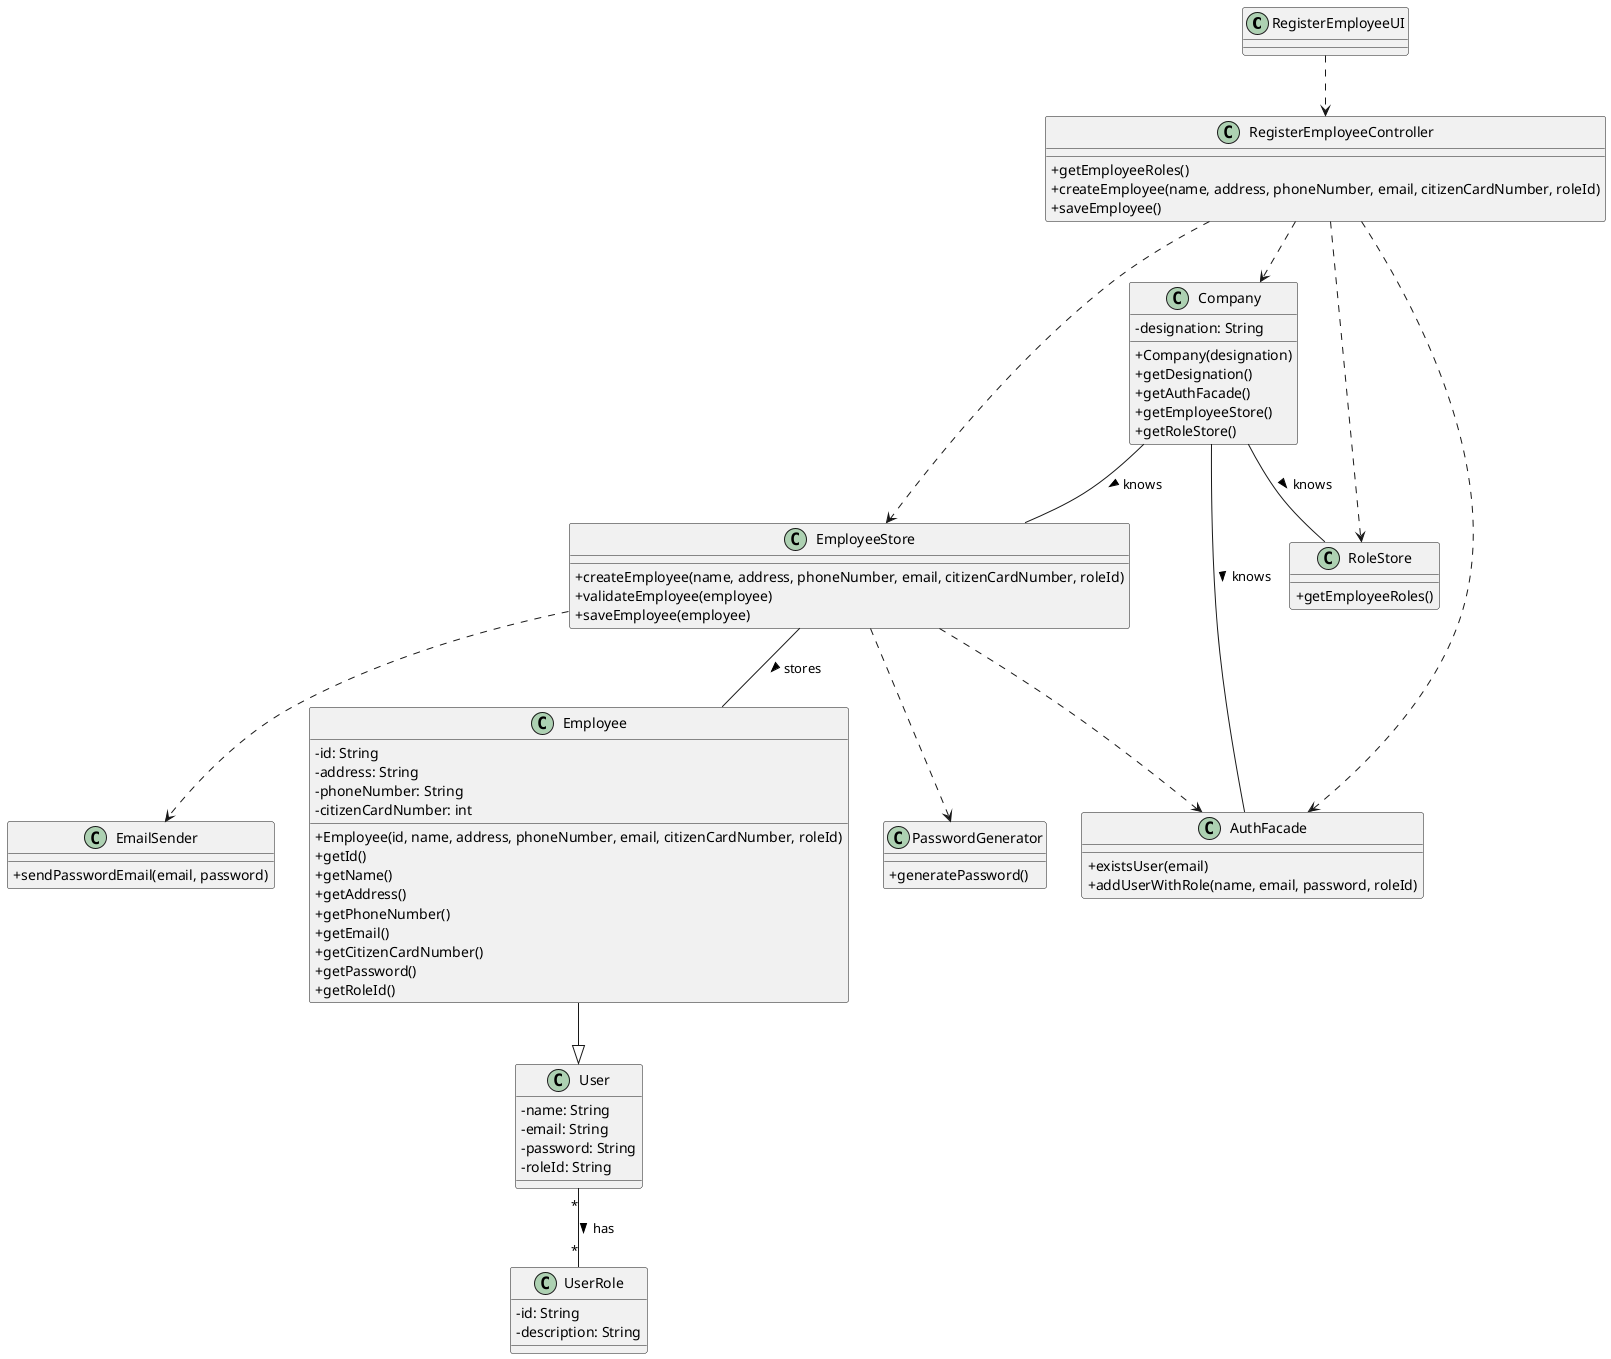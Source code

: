 @startuml US10_CD
skinparam classAttributeIconSize 0

class RegisterEmployeeUI {
}

class RegisterEmployeeController {
  +getEmployeeRoles()
  +createEmployee(name, address, phoneNumber, email, citizenCardNumber, roleId)
  +saveEmployee()
}

class Company {
  -designation: String
  +Company(designation)
  +getDesignation()
  +getAuthFacade()
  +getEmployeeStore()
  +getRoleStore()
}

class EmployeeStore {
  +createEmployee(name, address, phoneNumber, email, citizenCardNumber, roleId)
  +validateEmployee(employee)
  +saveEmployee(employee)
}

class Employee {
  -id: String
  -address: String
  -phoneNumber: String
  -citizenCardNumber: int
  +Employee(id, name, address, phoneNumber, email, citizenCardNumber, roleId)
  +getId()
  +getName()
  +getAddress()
  +getPhoneNumber()
  +getEmail()
  +getCitizenCardNumber()
  +getPassword()
  +getRoleId()
}

class RoleStore {
  +getEmployeeRoles()
}

class AuthFacade {
  +existsUser(email)
  +addUserWithRole(name, email, password, roleId)
}

class PasswordGenerator {
  +generatePassword()
}

class EmailSender {
  +sendPasswordEmail(email, password)
}

class User {
  -name: String
  -email: String
  -password: String
  -roleId: String
}

class UserRole {
  -id: String
  -description: String
}

RegisterEmployeeUI ..> RegisterEmployeeController

RegisterEmployeeController ..> EmployeeStore
RegisterEmployeeController ..> Company
RegisterEmployeeController ..> AuthFacade
RegisterEmployeeController ..> RoleStore

EmployeeStore ..> AuthFacade
EmployeeStore ..> PasswordGenerator
EmployeeStore ..> EmailSender
EmployeeStore -- Employee : stores >

Company -- AuthFacade : knows >
Company -- EmployeeStore : knows >
Company -- RoleStore : knows >

Employee --|> User

User "*" -- "*" UserRole : has >

@enduml